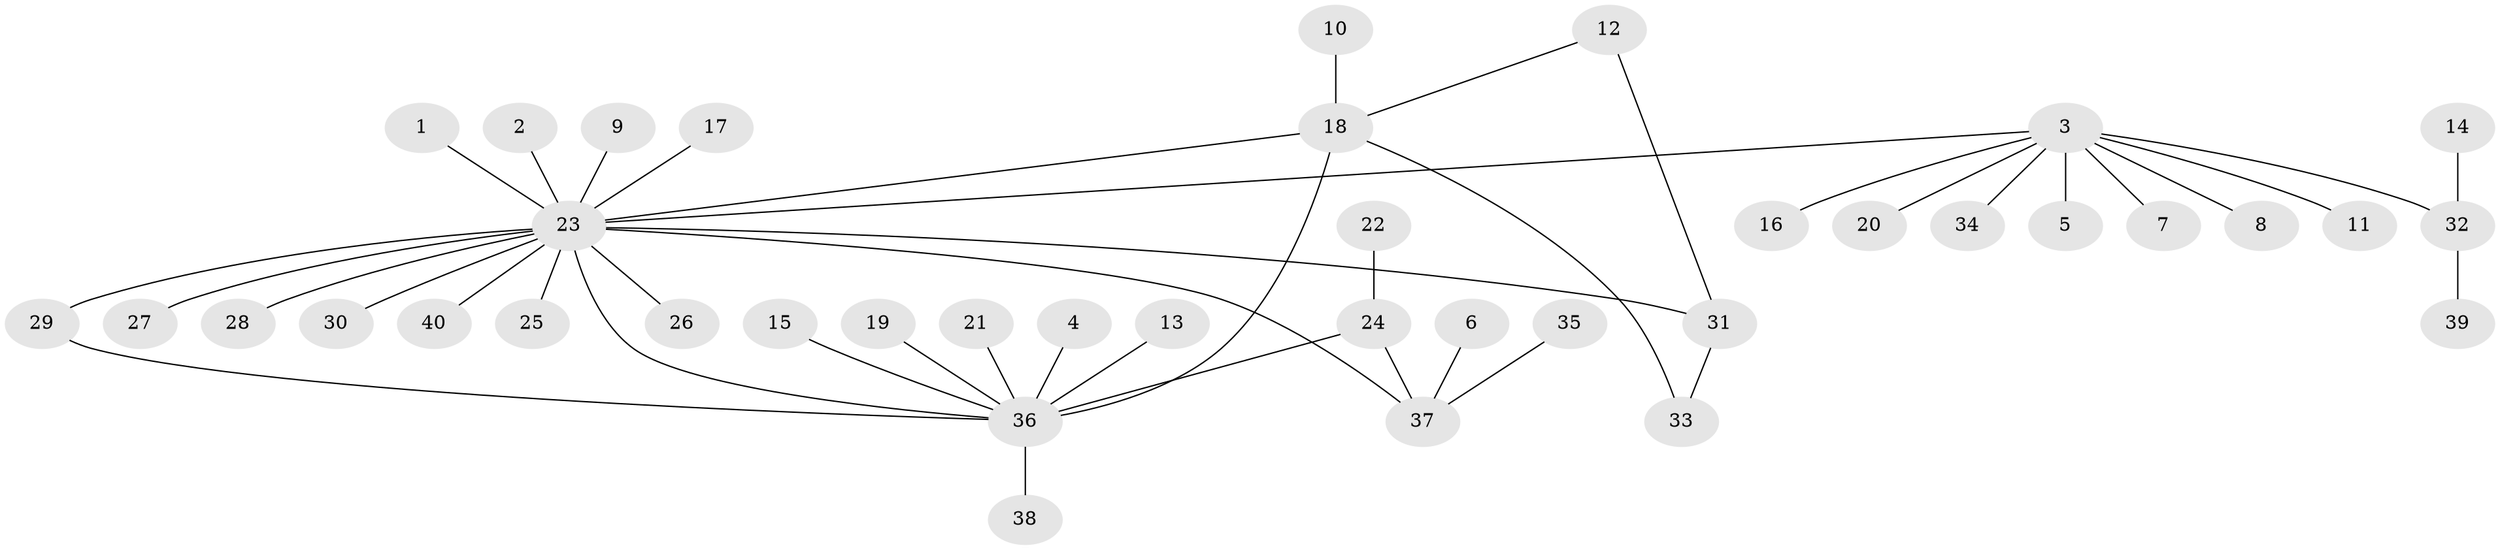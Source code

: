 // original degree distribution, {4: 0.06578947368421052, 8: 0.013157894736842105, 18: 0.013157894736842105, 2: 0.15789473684210525, 12: 0.013157894736842105, 1: 0.6052631578947368, 3: 0.10526315789473684, 5: 0.02631578947368421}
// Generated by graph-tools (version 1.1) at 2025/26/03/09/25 03:26:09]
// undirected, 40 vertices, 44 edges
graph export_dot {
graph [start="1"]
  node [color=gray90,style=filled];
  1;
  2;
  3;
  4;
  5;
  6;
  7;
  8;
  9;
  10;
  11;
  12;
  13;
  14;
  15;
  16;
  17;
  18;
  19;
  20;
  21;
  22;
  23;
  24;
  25;
  26;
  27;
  28;
  29;
  30;
  31;
  32;
  33;
  34;
  35;
  36;
  37;
  38;
  39;
  40;
  1 -- 23 [weight=1.0];
  2 -- 23 [weight=1.0];
  3 -- 5 [weight=1.0];
  3 -- 7 [weight=1.0];
  3 -- 8 [weight=1.0];
  3 -- 11 [weight=1.0];
  3 -- 16 [weight=1.0];
  3 -- 20 [weight=1.0];
  3 -- 23 [weight=1.0];
  3 -- 32 [weight=1.0];
  3 -- 34 [weight=1.0];
  4 -- 36 [weight=1.0];
  6 -- 37 [weight=1.0];
  9 -- 23 [weight=1.0];
  10 -- 18 [weight=1.0];
  12 -- 18 [weight=1.0];
  12 -- 31 [weight=1.0];
  13 -- 36 [weight=1.0];
  14 -- 32 [weight=1.0];
  15 -- 36 [weight=1.0];
  17 -- 23 [weight=1.0];
  18 -- 23 [weight=1.0];
  18 -- 33 [weight=1.0];
  18 -- 36 [weight=1.0];
  19 -- 36 [weight=1.0];
  21 -- 36 [weight=1.0];
  22 -- 24 [weight=1.0];
  23 -- 25 [weight=1.0];
  23 -- 26 [weight=1.0];
  23 -- 27 [weight=1.0];
  23 -- 28 [weight=1.0];
  23 -- 29 [weight=1.0];
  23 -- 30 [weight=1.0];
  23 -- 31 [weight=1.0];
  23 -- 36 [weight=1.0];
  23 -- 37 [weight=1.0];
  23 -- 40 [weight=1.0];
  24 -- 36 [weight=2.0];
  24 -- 37 [weight=1.0];
  29 -- 36 [weight=1.0];
  31 -- 33 [weight=1.0];
  32 -- 39 [weight=1.0];
  35 -- 37 [weight=1.0];
  36 -- 38 [weight=1.0];
}

